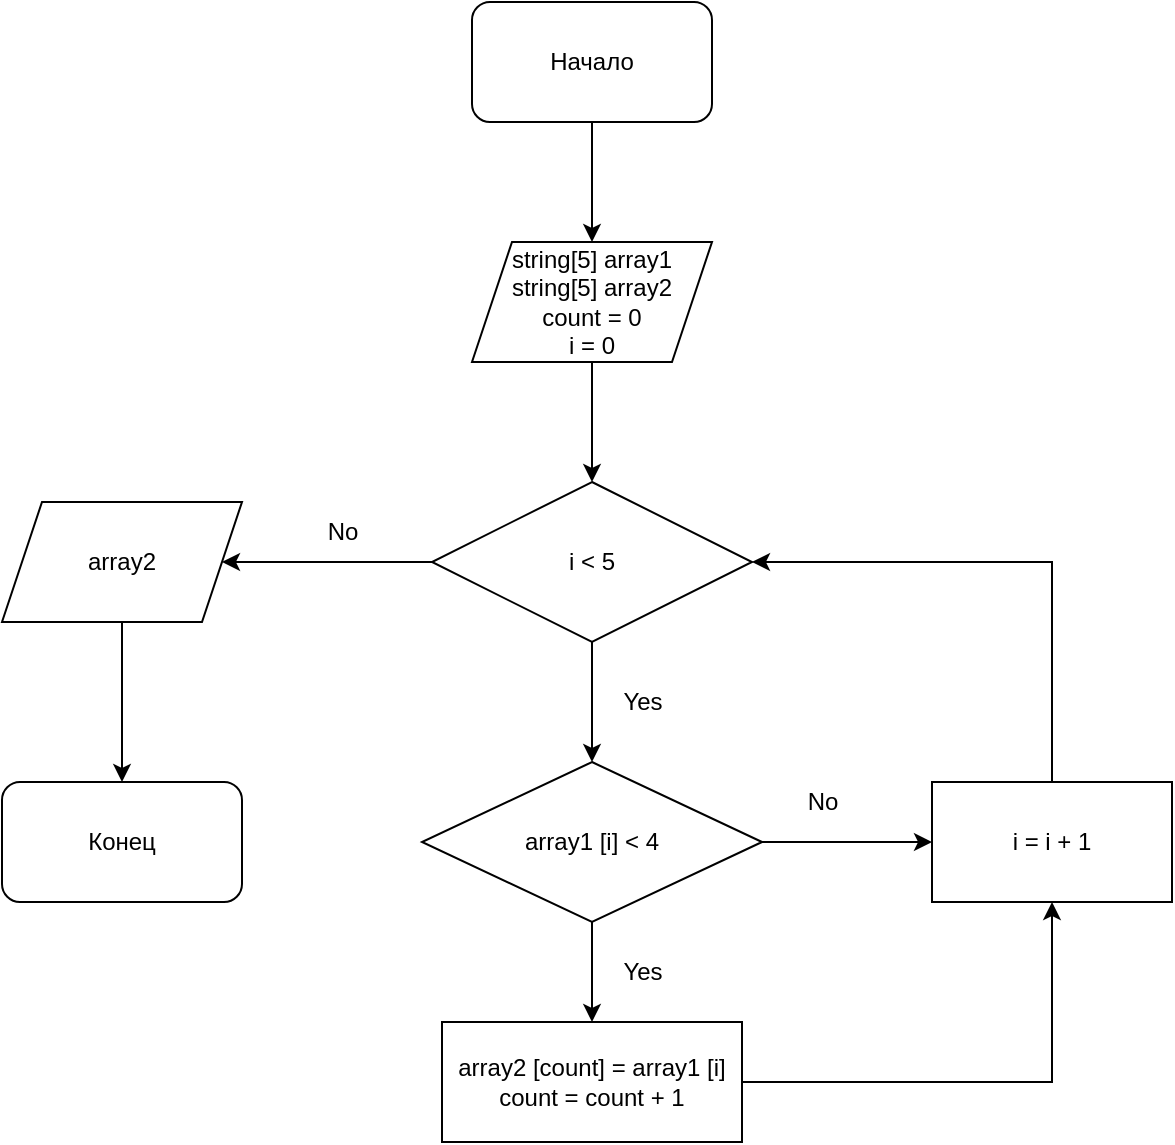 <mxfile version="20.3.0" type="device"><diagram id="dQtI0HXFIovX8pUyExEp" name="Страница 1"><mxGraphModel dx="1422" dy="865" grid="1" gridSize="10" guides="1" tooltips="1" connect="1" arrows="1" fold="1" page="1" pageScale="1" pageWidth="827" pageHeight="1169" math="0" shadow="0"><root><mxCell id="0"/><mxCell id="1" parent="0"/><mxCell id="0g4Nf9XznV5IMy18qULw-7" style="edgeStyle=orthogonalEdgeStyle;rounded=0;orthogonalLoop=1;jettySize=auto;html=1;exitX=0.5;exitY=1;exitDx=0;exitDy=0;entryX=0.5;entryY=0;entryDx=0;entryDy=0;" edge="1" parent="1" source="0g4Nf9XznV5IMy18qULw-1" target="0g4Nf9XznV5IMy18qULw-2"><mxGeometry relative="1" as="geometry"/></mxCell><mxCell id="0g4Nf9XznV5IMy18qULw-1" value="Начало" style="rounded=1;whiteSpace=wrap;html=1;" vertex="1" parent="1"><mxGeometry x="385" y="40" width="120" height="60" as="geometry"/></mxCell><mxCell id="0g4Nf9XznV5IMy18qULw-6" style="edgeStyle=orthogonalEdgeStyle;rounded=0;orthogonalLoop=1;jettySize=auto;html=1;exitX=0.5;exitY=1;exitDx=0;exitDy=0;entryX=0.5;entryY=0;entryDx=0;entryDy=0;" edge="1" parent="1" source="0g4Nf9XznV5IMy18qULw-2" target="0g4Nf9XznV5IMy18qULw-3"><mxGeometry relative="1" as="geometry"/></mxCell><mxCell id="0g4Nf9XznV5IMy18qULw-2" value="string[5] array1&lt;br&gt;string[5] array2&lt;br&gt;count = 0&lt;br&gt;i = 0" style="shape=parallelogram;perimeter=parallelogramPerimeter;whiteSpace=wrap;html=1;fixedSize=1;" vertex="1" parent="1"><mxGeometry x="385" y="160" width="120" height="60" as="geometry"/></mxCell><mxCell id="0g4Nf9XznV5IMy18qULw-5" style="edgeStyle=orthogonalEdgeStyle;rounded=0;orthogonalLoop=1;jettySize=auto;html=1;exitX=0.5;exitY=1;exitDx=0;exitDy=0;entryX=0.5;entryY=0;entryDx=0;entryDy=0;" edge="1" parent="1" source="0g4Nf9XznV5IMy18qULw-3" target="0g4Nf9XznV5IMy18qULw-4"><mxGeometry relative="1" as="geometry"/></mxCell><mxCell id="0g4Nf9XznV5IMy18qULw-18" style="edgeStyle=orthogonalEdgeStyle;rounded=0;orthogonalLoop=1;jettySize=auto;html=1;exitX=0;exitY=0.5;exitDx=0;exitDy=0;entryX=1;entryY=0.5;entryDx=0;entryDy=0;" edge="1" parent="1" source="0g4Nf9XznV5IMy18qULw-3" target="0g4Nf9XznV5IMy18qULw-15"><mxGeometry relative="1" as="geometry"/></mxCell><mxCell id="0g4Nf9XznV5IMy18qULw-3" value="i &amp;lt; 5" style="rhombus;whiteSpace=wrap;html=1;" vertex="1" parent="1"><mxGeometry x="365" y="280" width="160" height="80" as="geometry"/></mxCell><mxCell id="0g4Nf9XznV5IMy18qULw-11" style="edgeStyle=orthogonalEdgeStyle;rounded=0;orthogonalLoop=1;jettySize=auto;html=1;exitX=0.5;exitY=1;exitDx=0;exitDy=0;" edge="1" parent="1" source="0g4Nf9XznV5IMy18qULw-4" target="0g4Nf9XznV5IMy18qULw-8"><mxGeometry relative="1" as="geometry"/></mxCell><mxCell id="0g4Nf9XznV5IMy18qULw-12" style="edgeStyle=orthogonalEdgeStyle;rounded=0;orthogonalLoop=1;jettySize=auto;html=1;exitX=1;exitY=0.5;exitDx=0;exitDy=0;entryX=0;entryY=0.5;entryDx=0;entryDy=0;" edge="1" parent="1" source="0g4Nf9XznV5IMy18qULw-4" target="0g4Nf9XznV5IMy18qULw-10"><mxGeometry relative="1" as="geometry"/></mxCell><mxCell id="0g4Nf9XznV5IMy18qULw-4" value="array1 [i] &amp;lt; 4" style="rhombus;whiteSpace=wrap;html=1;" vertex="1" parent="1"><mxGeometry x="360" y="420" width="170" height="80" as="geometry"/></mxCell><mxCell id="0g4Nf9XznV5IMy18qULw-13" style="edgeStyle=orthogonalEdgeStyle;rounded=0;orthogonalLoop=1;jettySize=auto;html=1;exitX=1;exitY=0.5;exitDx=0;exitDy=0;entryX=0.5;entryY=1;entryDx=0;entryDy=0;" edge="1" parent="1" source="0g4Nf9XznV5IMy18qULw-8" target="0g4Nf9XznV5IMy18qULw-10"><mxGeometry relative="1" as="geometry"/></mxCell><mxCell id="0g4Nf9XznV5IMy18qULw-8" value="array2 [count] = array1 [i]&lt;br&gt;count = count + 1" style="rounded=0;whiteSpace=wrap;html=1;" vertex="1" parent="1"><mxGeometry x="370" y="550" width="150" height="60" as="geometry"/></mxCell><mxCell id="0g4Nf9XznV5IMy18qULw-14" style="edgeStyle=orthogonalEdgeStyle;rounded=0;orthogonalLoop=1;jettySize=auto;html=1;exitX=0.5;exitY=0;exitDx=0;exitDy=0;entryX=1;entryY=0.5;entryDx=0;entryDy=0;" edge="1" parent="1" source="0g4Nf9XznV5IMy18qULw-10" target="0g4Nf9XznV5IMy18qULw-3"><mxGeometry relative="1" as="geometry"/></mxCell><mxCell id="0g4Nf9XznV5IMy18qULw-10" value="i = i + 1" style="rounded=0;whiteSpace=wrap;html=1;" vertex="1" parent="1"><mxGeometry x="615" y="430" width="120" height="60" as="geometry"/></mxCell><mxCell id="0g4Nf9XznV5IMy18qULw-17" style="edgeStyle=orthogonalEdgeStyle;rounded=0;orthogonalLoop=1;jettySize=auto;html=1;exitX=0.5;exitY=1;exitDx=0;exitDy=0;entryX=0.5;entryY=0;entryDx=0;entryDy=0;" edge="1" parent="1" source="0g4Nf9XznV5IMy18qULw-15" target="0g4Nf9XznV5IMy18qULw-16"><mxGeometry relative="1" as="geometry"/></mxCell><mxCell id="0g4Nf9XznV5IMy18qULw-15" value="array2" style="shape=parallelogram;perimeter=parallelogramPerimeter;whiteSpace=wrap;html=1;fixedSize=1;" vertex="1" parent="1"><mxGeometry x="150" y="290" width="120" height="60" as="geometry"/></mxCell><mxCell id="0g4Nf9XznV5IMy18qULw-16" value="Конец" style="rounded=1;whiteSpace=wrap;html=1;" vertex="1" parent="1"><mxGeometry x="150" y="430" width="120" height="60" as="geometry"/></mxCell><mxCell id="0g4Nf9XznV5IMy18qULw-19" value="Yes" style="text;html=1;align=center;verticalAlign=middle;resizable=0;points=[];autosize=1;strokeColor=none;fillColor=none;" vertex="1" parent="1"><mxGeometry x="450" y="375" width="40" height="30" as="geometry"/></mxCell><mxCell id="0g4Nf9XznV5IMy18qULw-20" value="Yes" style="text;html=1;align=center;verticalAlign=middle;resizable=0;points=[];autosize=1;strokeColor=none;fillColor=none;" vertex="1" parent="1"><mxGeometry x="450" y="510" width="40" height="30" as="geometry"/></mxCell><mxCell id="0g4Nf9XznV5IMy18qULw-21" value="No" style="text;html=1;align=center;verticalAlign=middle;resizable=0;points=[];autosize=1;strokeColor=none;fillColor=none;" vertex="1" parent="1"><mxGeometry x="540" y="425" width="40" height="30" as="geometry"/></mxCell><mxCell id="0g4Nf9XznV5IMy18qULw-22" value="No" style="text;html=1;align=center;verticalAlign=middle;resizable=0;points=[];autosize=1;strokeColor=none;fillColor=none;" vertex="1" parent="1"><mxGeometry x="300" y="290" width="40" height="30" as="geometry"/></mxCell></root></mxGraphModel></diagram></mxfile>